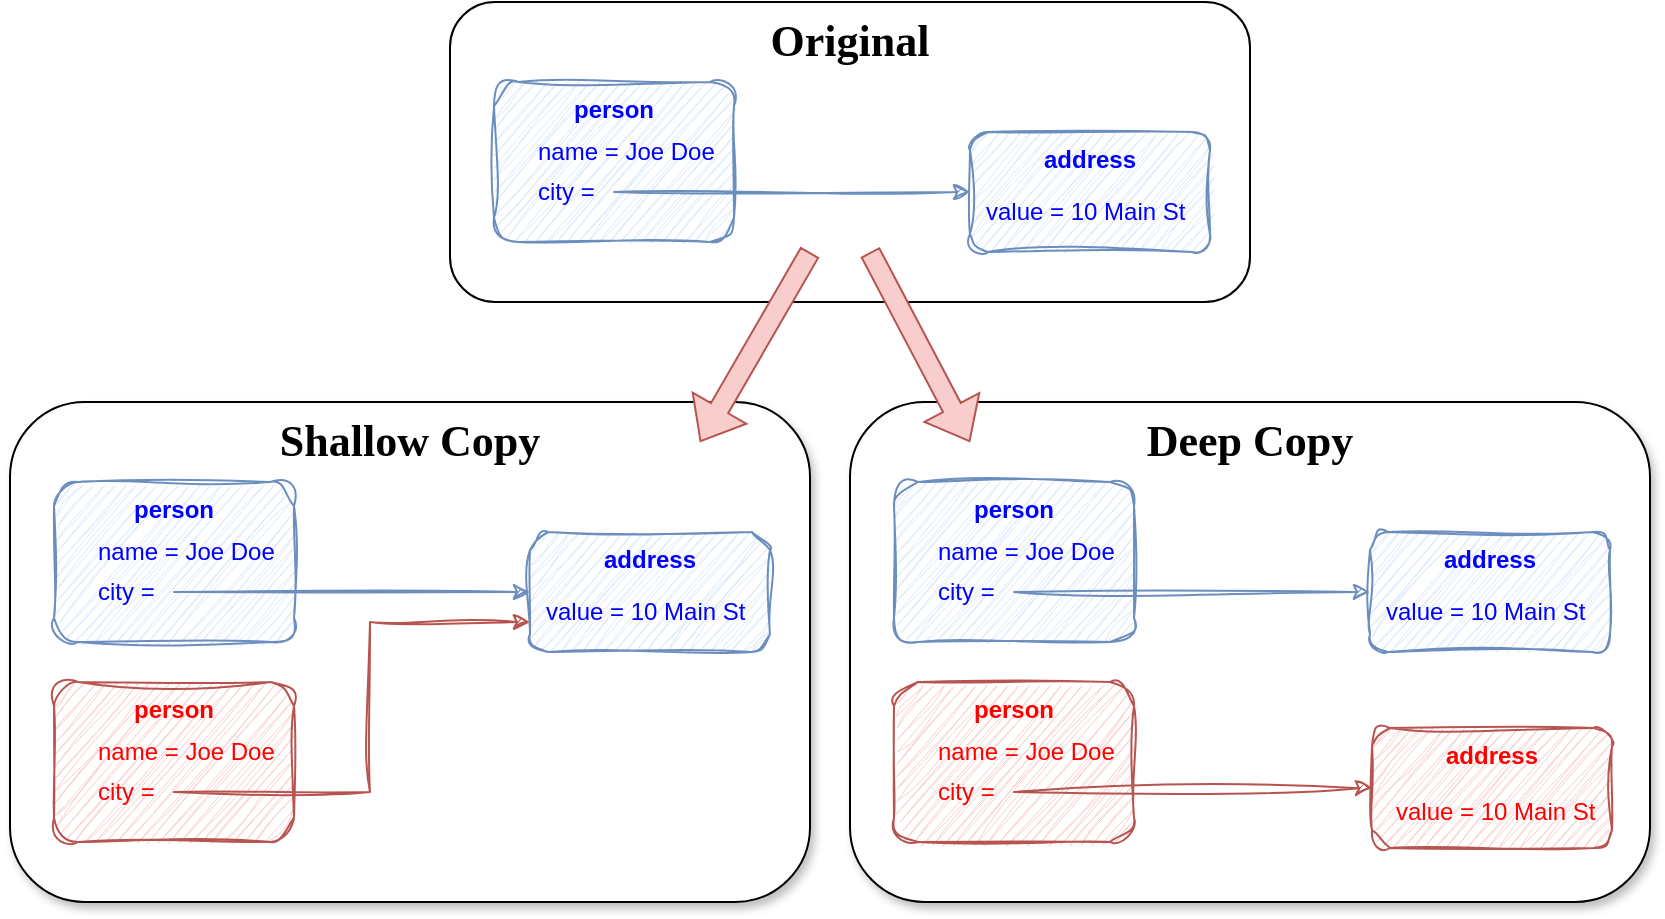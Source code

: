 <mxfile version="22.1.5" type="github">
  <diagram name="Page-1" id="bMTyGJg7muoYV-IJvbKd">
    <mxGraphModel dx="1224" dy="739" grid="1" gridSize="10" guides="1" tooltips="1" connect="1" arrows="1" fold="1" page="1" pageScale="1" pageWidth="850" pageHeight="1100" math="0" shadow="0">
      <root>
        <mxCell id="0" />
        <mxCell id="1" parent="0" />
        <mxCell id="waU2hx9NtPSAUG4F85_c-66" value="Original" style="rounded=1;whiteSpace=wrap;html=1;fontStyle=1;fontFamily=Comic Sans MS;fontSize=22;verticalAlign=top;" vertex="1" parent="1">
          <mxGeometry x="235" y="10" width="400" height="150" as="geometry" />
        </mxCell>
        <mxCell id="waU2hx9NtPSAUG4F85_c-29" value="person" style="rounded=1;whiteSpace=wrap;html=1;sketch=1;curveFitting=1;jiggle=2;fillColor=#dae8fc;strokeColor=#6c8ebf;fontStyle=1;verticalAlign=top;fontColor=#0000FF;" vertex="1" parent="1">
          <mxGeometry x="257" y="50" width="120" height="80" as="geometry" />
        </mxCell>
        <mxCell id="waU2hx9NtPSAUG4F85_c-30" value="name = Joe Doe" style="text;html=1;strokeColor=none;fillColor=none;align=left;verticalAlign=middle;whiteSpace=wrap;rounded=0;fontColor=#0000FF;" vertex="1" parent="1">
          <mxGeometry x="277" y="70" width="100" height="30" as="geometry" />
        </mxCell>
        <mxCell id="waU2hx9NtPSAUG4F85_c-31" style="rounded=0;orthogonalLoop=1;jettySize=auto;html=1;exitX=1;exitY=0.5;exitDx=0;exitDy=0;entryX=0;entryY=0.5;entryDx=0;entryDy=0;sketch=1;curveFitting=1;jiggle=2;fontColor=#0000FF;fillColor=#dae8fc;strokeColor=#6c8ebf;" edge="1" parent="1" source="waU2hx9NtPSAUG4F85_c-32" target="waU2hx9NtPSAUG4F85_c-33">
          <mxGeometry relative="1" as="geometry" />
        </mxCell>
        <mxCell id="waU2hx9NtPSAUG4F85_c-32" value="city =" style="text;html=1;strokeColor=none;fillColor=none;align=left;verticalAlign=middle;whiteSpace=wrap;rounded=0;fontColor=#0000FF;" vertex="1" parent="1">
          <mxGeometry x="277" y="90" width="40" height="30" as="geometry" />
        </mxCell>
        <mxCell id="waU2hx9NtPSAUG4F85_c-33" value="address" style="rounded=1;whiteSpace=wrap;html=1;sketch=1;curveFitting=1;jiggle=2;fillColor=#dae8fc;strokeColor=#6c8ebf;fontStyle=1;verticalAlign=top;fontColor=#0000FF;" vertex="1" parent="1">
          <mxGeometry x="495" y="75" width="120" height="60" as="geometry" />
        </mxCell>
        <mxCell id="waU2hx9NtPSAUG4F85_c-34" value="value = 10 Main St" style="text;html=1;strokeColor=none;fillColor=none;align=left;verticalAlign=middle;whiteSpace=wrap;rounded=0;fontColor=#0000FF;" vertex="1" parent="1">
          <mxGeometry x="501" y="100" width="110" height="30" as="geometry" />
        </mxCell>
        <mxCell id="waU2hx9NtPSAUG4F85_c-68" value="Shallow Copy" style="rounded=1;whiteSpace=wrap;html=1;fontStyle=1;fontFamily=Comic Sans MS;fontSize=22;verticalAlign=top;shadow=1;" vertex="1" parent="1">
          <mxGeometry x="15" y="210" width="400" height="250" as="geometry" />
        </mxCell>
        <mxCell id="waU2hx9NtPSAUG4F85_c-69" value="person" style="rounded=1;whiteSpace=wrap;html=1;sketch=1;curveFitting=1;jiggle=2;fillColor=#dae8fc;strokeColor=#6c8ebf;fontStyle=1;verticalAlign=top;fontColor=#0000FF;" vertex="1" parent="1">
          <mxGeometry x="37" y="250" width="120" height="80" as="geometry" />
        </mxCell>
        <mxCell id="waU2hx9NtPSAUG4F85_c-70" value="name = Joe Doe" style="text;html=1;strokeColor=none;fillColor=none;align=left;verticalAlign=middle;whiteSpace=wrap;rounded=0;fontColor=#0000FF;" vertex="1" parent="1">
          <mxGeometry x="57" y="270" width="100" height="30" as="geometry" />
        </mxCell>
        <mxCell id="waU2hx9NtPSAUG4F85_c-71" style="rounded=0;orthogonalLoop=1;jettySize=auto;html=1;exitX=1;exitY=0.5;exitDx=0;exitDy=0;entryX=0;entryY=0.5;entryDx=0;entryDy=0;sketch=1;curveFitting=1;jiggle=2;fontColor=#0000FF;fillColor=#dae8fc;strokeColor=#6c8ebf;" edge="1" parent="1" source="waU2hx9NtPSAUG4F85_c-72" target="waU2hx9NtPSAUG4F85_c-73">
          <mxGeometry relative="1" as="geometry" />
        </mxCell>
        <mxCell id="waU2hx9NtPSAUG4F85_c-72" value="city =" style="text;html=1;strokeColor=none;fillColor=none;align=left;verticalAlign=middle;whiteSpace=wrap;rounded=0;fontColor=#0000FF;" vertex="1" parent="1">
          <mxGeometry x="57" y="290" width="40" height="30" as="geometry" />
        </mxCell>
        <mxCell id="waU2hx9NtPSAUG4F85_c-73" value="address" style="rounded=1;whiteSpace=wrap;html=1;sketch=1;curveFitting=1;jiggle=2;fillColor=#dae8fc;strokeColor=#6c8ebf;fontStyle=1;verticalAlign=top;fontColor=#0000FF;" vertex="1" parent="1">
          <mxGeometry x="275" y="275" width="120" height="60" as="geometry" />
        </mxCell>
        <mxCell id="waU2hx9NtPSAUG4F85_c-74" value="value = 10 Main St" style="text;html=1;strokeColor=none;fillColor=none;align=left;verticalAlign=middle;whiteSpace=wrap;rounded=0;fontColor=#0000FF;" vertex="1" parent="1">
          <mxGeometry x="281" y="300" width="110" height="30" as="geometry" />
        </mxCell>
        <mxCell id="waU2hx9NtPSAUG4F85_c-76" value="person" style="rounded=1;whiteSpace=wrap;html=1;sketch=1;curveFitting=1;jiggle=2;fillColor=#f8cecc;strokeColor=#b85450;fontStyle=1;verticalAlign=top;fontColor=#FF0000;" vertex="1" parent="1">
          <mxGeometry x="37" y="350" width="120" height="80" as="geometry" />
        </mxCell>
        <mxCell id="waU2hx9NtPSAUG4F85_c-77" value="name = Joe Doe" style="text;html=1;strokeColor=none;fillColor=none;align=left;verticalAlign=middle;whiteSpace=wrap;rounded=0;fontColor=#FF0000;" vertex="1" parent="1">
          <mxGeometry x="57" y="370" width="100" height="30" as="geometry" />
        </mxCell>
        <mxCell id="waU2hx9NtPSAUG4F85_c-78" value="city =" style="text;html=1;strokeColor=none;fillColor=none;align=left;verticalAlign=middle;whiteSpace=wrap;rounded=0;fontColor=#FF0000;" vertex="1" parent="1">
          <mxGeometry x="57" y="390" width="40" height="30" as="geometry" />
        </mxCell>
        <mxCell id="waU2hx9NtPSAUG4F85_c-79" style="rounded=0;orthogonalLoop=1;jettySize=auto;html=1;exitX=1;exitY=0.5;exitDx=0;exitDy=0;sketch=1;curveFitting=1;jiggle=2;fontColor=#FF0000;fillColor=#f8cecc;strokeColor=#b85450;entryX=0;entryY=0.75;entryDx=0;entryDy=0;" edge="1" parent="1" source="waU2hx9NtPSAUG4F85_c-78" target="waU2hx9NtPSAUG4F85_c-73">
          <mxGeometry relative="1" as="geometry">
            <mxPoint x="107" y="315" as="sourcePoint" />
            <mxPoint x="265" y="320" as="targetPoint" />
            <Array as="points">
              <mxPoint x="195" y="405" />
              <mxPoint x="195" y="320" />
            </Array>
          </mxGeometry>
        </mxCell>
        <mxCell id="waU2hx9NtPSAUG4F85_c-80" value="Deep Copy" style="rounded=1;whiteSpace=wrap;html=1;fontStyle=1;fontFamily=Comic Sans MS;fontSize=22;verticalAlign=top;shadow=1;" vertex="1" parent="1">
          <mxGeometry x="435" y="210" width="400" height="250" as="geometry" />
        </mxCell>
        <mxCell id="waU2hx9NtPSAUG4F85_c-81" value="person" style="rounded=1;whiteSpace=wrap;html=1;sketch=1;curveFitting=1;jiggle=2;fillColor=#dae8fc;strokeColor=#6c8ebf;fontStyle=1;verticalAlign=top;fontColor=#0000FF;" vertex="1" parent="1">
          <mxGeometry x="457" y="250" width="120" height="80" as="geometry" />
        </mxCell>
        <mxCell id="waU2hx9NtPSAUG4F85_c-82" value="name = Joe Doe" style="text;html=1;strokeColor=none;fillColor=none;align=left;verticalAlign=middle;whiteSpace=wrap;rounded=0;fontColor=#0000FF;" vertex="1" parent="1">
          <mxGeometry x="477" y="270" width="100" height="30" as="geometry" />
        </mxCell>
        <mxCell id="waU2hx9NtPSAUG4F85_c-83" style="rounded=0;orthogonalLoop=1;jettySize=auto;html=1;exitX=1;exitY=0.5;exitDx=0;exitDy=0;entryX=0;entryY=0.5;entryDx=0;entryDy=0;sketch=1;curveFitting=1;jiggle=2;fontColor=#0000FF;fillColor=#dae8fc;strokeColor=#6c8ebf;" edge="1" parent="1" source="waU2hx9NtPSAUG4F85_c-84" target="waU2hx9NtPSAUG4F85_c-85">
          <mxGeometry relative="1" as="geometry" />
        </mxCell>
        <mxCell id="waU2hx9NtPSAUG4F85_c-84" value="city =" style="text;html=1;strokeColor=none;fillColor=none;align=left;verticalAlign=middle;whiteSpace=wrap;rounded=0;fontColor=#0000FF;" vertex="1" parent="1">
          <mxGeometry x="477" y="290" width="40" height="30" as="geometry" />
        </mxCell>
        <mxCell id="waU2hx9NtPSAUG4F85_c-85" value="address" style="rounded=1;whiteSpace=wrap;html=1;sketch=1;curveFitting=1;jiggle=2;fillColor=#dae8fc;strokeColor=#6c8ebf;fontStyle=1;verticalAlign=top;fontColor=#0000FF;" vertex="1" parent="1">
          <mxGeometry x="695" y="275" width="120" height="60" as="geometry" />
        </mxCell>
        <mxCell id="waU2hx9NtPSAUG4F85_c-86" value="value = 10 Main St" style="text;html=1;strokeColor=none;fillColor=none;align=left;verticalAlign=middle;whiteSpace=wrap;rounded=0;fontColor=#0000FF;" vertex="1" parent="1">
          <mxGeometry x="701" y="300" width="110" height="30" as="geometry" />
        </mxCell>
        <mxCell id="waU2hx9NtPSAUG4F85_c-87" value="person" style="rounded=1;whiteSpace=wrap;html=1;sketch=1;curveFitting=1;jiggle=2;fillColor=#f8cecc;strokeColor=#b85450;fontStyle=1;verticalAlign=top;fontColor=#FF0000;" vertex="1" parent="1">
          <mxGeometry x="457" y="350" width="120" height="80" as="geometry" />
        </mxCell>
        <mxCell id="waU2hx9NtPSAUG4F85_c-88" value="name = Joe Doe" style="text;html=1;strokeColor=none;fillColor=none;align=left;verticalAlign=middle;whiteSpace=wrap;rounded=0;fontColor=#FF0000;" vertex="1" parent="1">
          <mxGeometry x="477" y="370" width="100" height="30" as="geometry" />
        </mxCell>
        <mxCell id="waU2hx9NtPSAUG4F85_c-89" value="city =" style="text;html=1;strokeColor=none;fillColor=none;align=left;verticalAlign=middle;whiteSpace=wrap;rounded=0;fontColor=#FF0000;" vertex="1" parent="1">
          <mxGeometry x="477" y="390" width="40" height="30" as="geometry" />
        </mxCell>
        <mxCell id="waU2hx9NtPSAUG4F85_c-90" style="rounded=0;orthogonalLoop=1;jettySize=auto;html=1;exitX=1;exitY=0.5;exitDx=0;exitDy=0;sketch=1;curveFitting=1;jiggle=2;fontColor=#FF0000;fillColor=#f8cecc;strokeColor=#b85450;entryX=0;entryY=0.5;entryDx=0;entryDy=0;" edge="1" parent="1" source="waU2hx9NtPSAUG4F85_c-89" target="waU2hx9NtPSAUG4F85_c-102">
          <mxGeometry relative="1" as="geometry">
            <mxPoint x="527" y="315" as="sourcePoint" />
            <mxPoint x="685" y="320" as="targetPoint" />
            <Array as="points" />
          </mxGeometry>
        </mxCell>
        <mxCell id="waU2hx9NtPSAUG4F85_c-102" value="address" style="rounded=1;whiteSpace=wrap;html=1;sketch=1;curveFitting=1;jiggle=2;fillColor=#f8cecc;strokeColor=#b85450;fontStyle=1;verticalAlign=top;fontColor=#FF0000;" vertex="1" parent="1">
          <mxGeometry x="696" y="373" width="120" height="60" as="geometry" />
        </mxCell>
        <mxCell id="waU2hx9NtPSAUG4F85_c-103" value="value = 10 Main St" style="text;html=1;strokeColor=none;fillColor=none;align=left;verticalAlign=middle;whiteSpace=wrap;rounded=0;fontColor=#FF0000;" vertex="1" parent="1">
          <mxGeometry x="706" y="400" width="110" height="30" as="geometry" />
        </mxCell>
        <mxCell id="waU2hx9NtPSAUG4F85_c-104" value="" style="shape=flexArrow;endArrow=classic;html=1;rounded=0;fillColor=#f8cecc;strokeColor=#b85450;" edge="1" parent="1">
          <mxGeometry width="50" height="50" relative="1" as="geometry">
            <mxPoint x="415" y="135" as="sourcePoint" />
            <mxPoint x="360" y="230" as="targetPoint" />
          </mxGeometry>
        </mxCell>
        <mxCell id="waU2hx9NtPSAUG4F85_c-105" value="" style="shape=flexArrow;endArrow=classic;html=1;rounded=0;fillColor=#f8cecc;strokeColor=#b85450;" edge="1" parent="1">
          <mxGeometry width="50" height="50" relative="1" as="geometry">
            <mxPoint x="445" y="135" as="sourcePoint" />
            <mxPoint x="495" y="230" as="targetPoint" />
          </mxGeometry>
        </mxCell>
      </root>
    </mxGraphModel>
  </diagram>
</mxfile>
